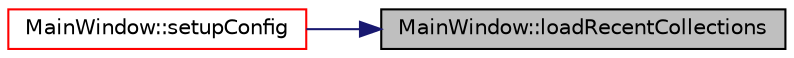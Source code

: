 digraph "MainWindow::loadRecentCollections"
{
 // LATEX_PDF_SIZE
  edge [fontname="Helvetica",fontsize="10",labelfontname="Helvetica",labelfontsize="10"];
  node [fontname="Helvetica",fontsize="10",shape=record];
  rankdir="RL";
  Node1 [label="MainWindow::loadRecentCollections",height=0.2,width=0.4,color="black", fillcolor="grey75", style="filled", fontcolor="black",tooltip=" "];
  Node1 -> Node2 [dir="back",color="midnightblue",fontsize="10",style="solid",fontname="Helvetica"];
  Node2 [label="MainWindow::setupConfig",height=0.2,width=0.4,color="red", fillcolor="white", style="filled",URL="$class_main_window.html#a656a2e3b8f29394d7776c1fa26673c7d",tooltip=" "];
}
